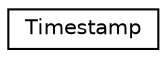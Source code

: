 digraph "Graphical Class Hierarchy"
{
  edge [fontname="Helvetica",fontsize="10",labelfontname="Helvetica",labelfontsize="10"];
  node [fontname="Helvetica",fontsize="10",shape=record];
  rankdir="LR";
  Node1 [label="Timestamp",height=0.2,width=0.4,color="black", fillcolor="white", style="filled",URL="$classTimestamp.html",tooltip="the default timestamp uses std::chrono::system_clock. The system_clock is a system-wide realtime cloc..."];
}
